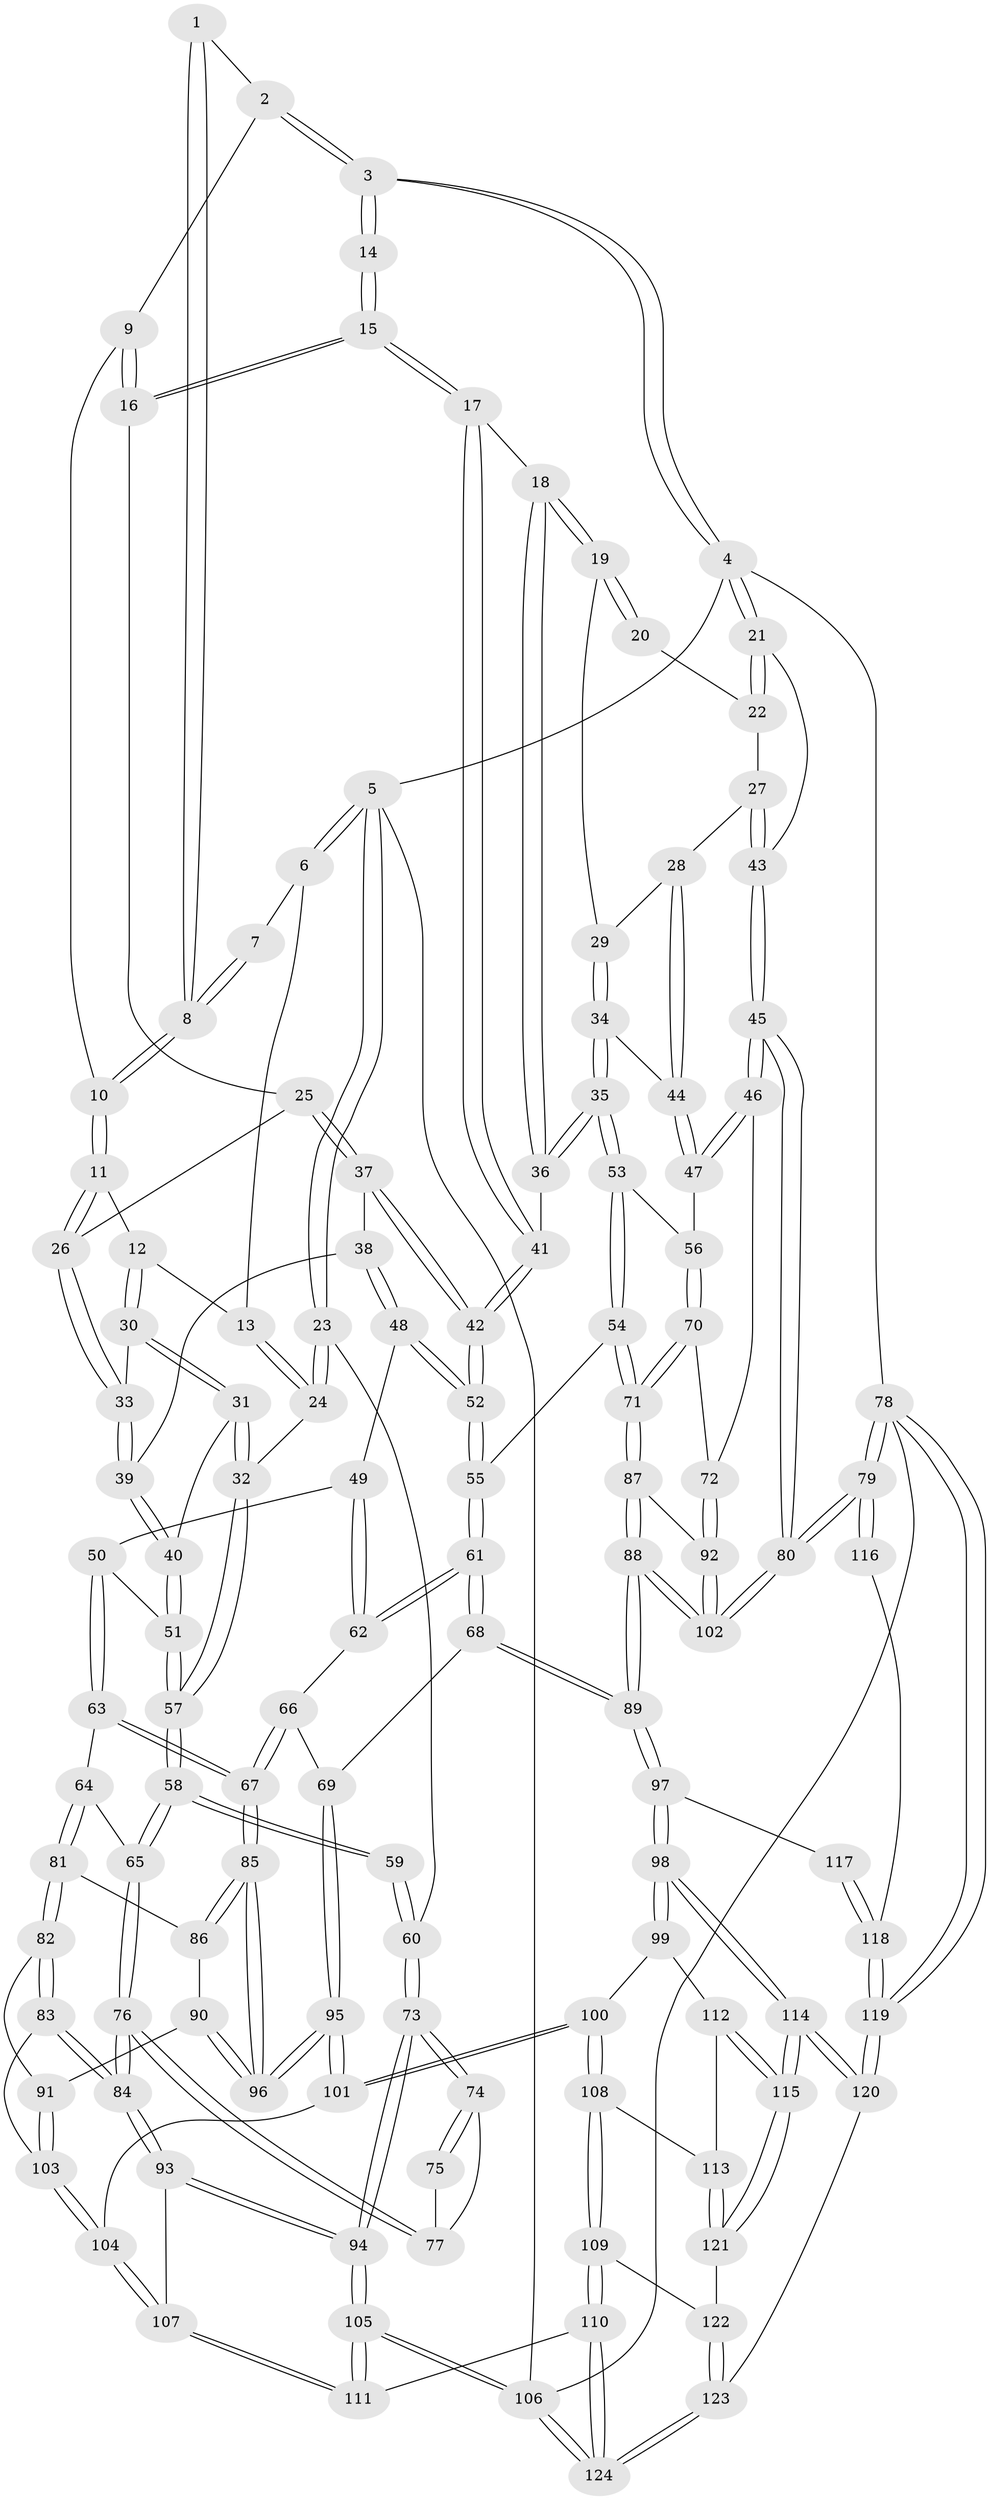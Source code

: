 // Generated by graph-tools (version 1.1) at 2025/27/03/09/25 03:27:14]
// undirected, 124 vertices, 307 edges
graph export_dot {
graph [start="1"]
  node [color=gray90,style=filled];
  1 [pos="+0.5145919821126932+0"];
  2 [pos="+0.654141900379213+0"];
  3 [pos="+1+0"];
  4 [pos="+1+0"];
  5 [pos="+0+0"];
  6 [pos="+0.19122639385513993+0"];
  7 [pos="+0.2310644963074532+0"];
  8 [pos="+0.4281398230441534+0.06697101743894322"];
  9 [pos="+0.6519169293006669+0"];
  10 [pos="+0.4424114816357602+0.09643584151765373"];
  11 [pos="+0.4419079427007889+0.09768981580927333"];
  12 [pos="+0.21857998050708638+0.07248396852956793"];
  13 [pos="+0.19097762342415234+0"];
  14 [pos="+0.9177802550036102+0.022782831164807976"];
  15 [pos="+0.7061348887538074+0.11062352153635067"];
  16 [pos="+0.7037539228915628+0.1080997812479961"];
  17 [pos="+0.7092094459176678+0.11543417804870024"];
  18 [pos="+0.7239488294360812+0.12914483585640688"];
  19 [pos="+0.8352262843695565+0.16387591854806854"];
  20 [pos="+0.9147797167622992+0.10719213360422247"];
  21 [pos="+1+0.01827412566973841"];
  22 [pos="+0.9900212700828771+0.12875576106697342"];
  23 [pos="+0+0.21796559109390157"];
  24 [pos="+0+0.2185598806104264"];
  25 [pos="+0.5423041996629114+0.19344882245633038"];
  26 [pos="+0.44834364530488124+0.15754801832633147"];
  27 [pos="+0.9220577092818708+0.22271453664284555"];
  28 [pos="+0.910087553025321+0.22840663374433648"];
  29 [pos="+0.863238607257828+0.19354784606242348"];
  30 [pos="+0.22180532787346116+0.1380524565788816"];
  31 [pos="+0.2113286012825254+0.172416474791131"];
  32 [pos="+0.10106742749183549+0.2828011787536397"];
  33 [pos="+0.4123600337538513+0.19422832351416588"];
  34 [pos="+0.8125208146538415+0.31146627577193425"];
  35 [pos="+0.7650284668031466+0.3297930647062708"];
  36 [pos="+0.7494123178923314+0.2700226439991234"];
  37 [pos="+0.5408858458471194+0.22404594007715584"];
  38 [pos="+0.49089610831831754+0.3010610351136347"];
  39 [pos="+0.4050391530101874+0.23627521160076304"];
  40 [pos="+0.33658522738924607+0.3177608272543957"];
  41 [pos="+0.6231535168229588+0.30955995831233807"];
  42 [pos="+0.6144744554396808+0.3253116822847296"];
  43 [pos="+1+0.23221815227432355"];
  44 [pos="+0.9174621427131022+0.30189247463287977"];
  45 [pos="+1+0.42170117442788224"];
  46 [pos="+1+0.4166762518358685"];
  47 [pos="+0.9585852165529355+0.3643427120176454"];
  48 [pos="+0.49686130664093375+0.35227650078907274"];
  49 [pos="+0.44216549559562374+0.38255084011568213"];
  50 [pos="+0.3530479557887921+0.3740889072013235"];
  51 [pos="+0.3360933853849769+0.3481359377374209"];
  52 [pos="+0.611877318330227+0.3873314295475043"];
  53 [pos="+0.7510969018029422+0.37787263448681313"];
  54 [pos="+0.6514916646919706+0.42645722414718973"];
  55 [pos="+0.6417630586197268+0.42690886395198224"];
  56 [pos="+0.8472544810464003+0.4321884701256654"];
  57 [pos="+0.13715962650164343+0.37489954956799404"];
  58 [pos="+0.13341048604634942+0.4066806791320829"];
  59 [pos="+0.07236503015621032+0.4403137714822583"];
  60 [pos="+0+0.4367446062481373"];
  61 [pos="+0.6143223641357628+0.47027192581561705"];
  62 [pos="+0.4675362142844807+0.4645939545581135"];
  63 [pos="+0.33912786582877946+0.43203168487996685"];
  64 [pos="+0.19491197941408242+0.4788671876862977"];
  65 [pos="+0.15566667837799622+0.4457145863883844"];
  66 [pos="+0.4641538482705779+0.4713313984507668"];
  67 [pos="+0.3669874746684026+0.5509796385214804"];
  68 [pos="+0.5989355261431817+0.526520044244216"];
  69 [pos="+0.5146107005291498+0.5639005475148398"];
  70 [pos="+0.8526432856867512+0.4992502061556303"];
  71 [pos="+0.7709762820834287+0.5558093634908642"];
  72 [pos="+0.8813603486828308+0.5213301039673826"];
  73 [pos="+0+0.6204618764954037"];
  74 [pos="+0+0.5388025512226872"];
  75 [pos="+0.05851742126603436+0.4733942254992581"];
  76 [pos="+0.08739693856476456+0.5909390587024739"];
  77 [pos="+0.053654372913974784+0.5256911857188665"];
  78 [pos="+1+1"];
  79 [pos="+1+0.978374792951557"];
  80 [pos="+1+0.7524060345866204"];
  81 [pos="+0.19694696735704317+0.4835063062728233"];
  82 [pos="+0.16569258043889679+0.5902958662732978"];
  83 [pos="+0.1239713533070678+0.611098476047472"];
  84 [pos="+0.0859674730898639+0.6261578033516597"];
  85 [pos="+0.3657356707578086+0.5595572688021666"];
  86 [pos="+0.20181173764505697+0.48839775861318513"];
  87 [pos="+0.7522774779189011+0.6618544630369032"];
  88 [pos="+0.704797102444352+0.736259478425105"];
  89 [pos="+0.694855865264058+0.743614967401314"];
  90 [pos="+0.24871551471888662+0.5974783368909377"];
  91 [pos="+0.23596472234621635+0.6090158176524187"];
  92 [pos="+0.9173830644794587+0.6014028079403547"];
  93 [pos="+0.036746026480662+0.7034860777457048"];
  94 [pos="+0+0.737412580392905"];
  95 [pos="+0.4163022205622051+0.6495913731960443"];
  96 [pos="+0.3676381937934156+0.5756453296284206"];
  97 [pos="+0.692768046105842+0.7473367667318116"];
  98 [pos="+0.6194155031915545+0.7914685774124794"];
  99 [pos="+0.5193794756866408+0.762006060188206"];
  100 [pos="+0.44260854466143973+0.7253902571989277"];
  101 [pos="+0.41887757044926704+0.6744300421042841"];
  102 [pos="+1+0.7268263447705461"];
  103 [pos="+0.22857868811953658+0.6530436359484425"];
  104 [pos="+0.226326778376178+0.6998177361223623"];
  105 [pos="+0+1"];
  106 [pos="+0+1"];
  107 [pos="+0.16126206086693762+0.7688291576642984"];
  108 [pos="+0.32339533064422493+0.8441383812613483"];
  109 [pos="+0.29297544466309955+0.8575689505016715"];
  110 [pos="+0.23063458297140133+0.869237001716818"];
  111 [pos="+0.19346868303297396+0.8281670746419757"];
  112 [pos="+0.4420049765172001+0.9026522583450267"];
  113 [pos="+0.37610710331908365+0.8884930196518984"];
  114 [pos="+0.5796593408083428+1"];
  115 [pos="+0.47608404069193394+1"];
  116 [pos="+0.8504911198215528+0.8620107169418744"];
  117 [pos="+0.7282778247287113+0.7829216019594503"];
  118 [pos="+0.7955128447732882+0.9917085236097709"];
  119 [pos="+0.7975392972624255+1"];
  120 [pos="+0.5797800258987709+1"];
  121 [pos="+0.4182733238286623+0.9664064557240951"];
  122 [pos="+0.3520244562998064+0.9521848439983182"];
  123 [pos="+0.3251000727829573+1"];
  124 [pos="+0.12841897591163476+1"];
  1 -- 2;
  1 -- 8;
  1 -- 8;
  2 -- 3;
  2 -- 3;
  2 -- 9;
  3 -- 4;
  3 -- 4;
  3 -- 14;
  3 -- 14;
  4 -- 5;
  4 -- 21;
  4 -- 21;
  4 -- 78;
  5 -- 6;
  5 -- 6;
  5 -- 23;
  5 -- 23;
  5 -- 106;
  6 -- 7;
  6 -- 13;
  7 -- 8;
  7 -- 8;
  8 -- 10;
  8 -- 10;
  9 -- 10;
  9 -- 16;
  9 -- 16;
  10 -- 11;
  10 -- 11;
  11 -- 12;
  11 -- 26;
  11 -- 26;
  12 -- 13;
  12 -- 30;
  12 -- 30;
  13 -- 24;
  13 -- 24;
  14 -- 15;
  14 -- 15;
  15 -- 16;
  15 -- 16;
  15 -- 17;
  15 -- 17;
  16 -- 25;
  17 -- 18;
  17 -- 41;
  17 -- 41;
  18 -- 19;
  18 -- 19;
  18 -- 36;
  18 -- 36;
  19 -- 20;
  19 -- 20;
  19 -- 29;
  20 -- 22;
  21 -- 22;
  21 -- 22;
  21 -- 43;
  22 -- 27;
  23 -- 24;
  23 -- 24;
  23 -- 60;
  24 -- 32;
  25 -- 26;
  25 -- 37;
  25 -- 37;
  26 -- 33;
  26 -- 33;
  27 -- 28;
  27 -- 43;
  27 -- 43;
  28 -- 29;
  28 -- 44;
  28 -- 44;
  29 -- 34;
  29 -- 34;
  30 -- 31;
  30 -- 31;
  30 -- 33;
  31 -- 32;
  31 -- 32;
  31 -- 40;
  32 -- 57;
  32 -- 57;
  33 -- 39;
  33 -- 39;
  34 -- 35;
  34 -- 35;
  34 -- 44;
  35 -- 36;
  35 -- 36;
  35 -- 53;
  35 -- 53;
  36 -- 41;
  37 -- 38;
  37 -- 42;
  37 -- 42;
  38 -- 39;
  38 -- 48;
  38 -- 48;
  39 -- 40;
  39 -- 40;
  40 -- 51;
  40 -- 51;
  41 -- 42;
  41 -- 42;
  42 -- 52;
  42 -- 52;
  43 -- 45;
  43 -- 45;
  44 -- 47;
  44 -- 47;
  45 -- 46;
  45 -- 46;
  45 -- 80;
  45 -- 80;
  46 -- 47;
  46 -- 47;
  46 -- 72;
  47 -- 56;
  48 -- 49;
  48 -- 52;
  48 -- 52;
  49 -- 50;
  49 -- 62;
  49 -- 62;
  50 -- 51;
  50 -- 63;
  50 -- 63;
  51 -- 57;
  51 -- 57;
  52 -- 55;
  52 -- 55;
  53 -- 54;
  53 -- 54;
  53 -- 56;
  54 -- 55;
  54 -- 71;
  54 -- 71;
  55 -- 61;
  55 -- 61;
  56 -- 70;
  56 -- 70;
  57 -- 58;
  57 -- 58;
  58 -- 59;
  58 -- 59;
  58 -- 65;
  58 -- 65;
  59 -- 60;
  59 -- 60;
  60 -- 73;
  60 -- 73;
  61 -- 62;
  61 -- 62;
  61 -- 68;
  61 -- 68;
  62 -- 66;
  63 -- 64;
  63 -- 67;
  63 -- 67;
  64 -- 65;
  64 -- 81;
  64 -- 81;
  65 -- 76;
  65 -- 76;
  66 -- 67;
  66 -- 67;
  66 -- 69;
  67 -- 85;
  67 -- 85;
  68 -- 69;
  68 -- 89;
  68 -- 89;
  69 -- 95;
  69 -- 95;
  70 -- 71;
  70 -- 71;
  70 -- 72;
  71 -- 87;
  71 -- 87;
  72 -- 92;
  72 -- 92;
  73 -- 74;
  73 -- 74;
  73 -- 94;
  73 -- 94;
  74 -- 75;
  74 -- 75;
  74 -- 77;
  75 -- 77;
  76 -- 77;
  76 -- 77;
  76 -- 84;
  76 -- 84;
  78 -- 79;
  78 -- 79;
  78 -- 119;
  78 -- 119;
  78 -- 106;
  79 -- 80;
  79 -- 80;
  79 -- 116;
  79 -- 116;
  80 -- 102;
  80 -- 102;
  81 -- 82;
  81 -- 82;
  81 -- 86;
  82 -- 83;
  82 -- 83;
  82 -- 91;
  83 -- 84;
  83 -- 84;
  83 -- 103;
  84 -- 93;
  84 -- 93;
  85 -- 86;
  85 -- 86;
  85 -- 96;
  85 -- 96;
  86 -- 90;
  87 -- 88;
  87 -- 88;
  87 -- 92;
  88 -- 89;
  88 -- 89;
  88 -- 102;
  88 -- 102;
  89 -- 97;
  89 -- 97;
  90 -- 91;
  90 -- 96;
  90 -- 96;
  91 -- 103;
  91 -- 103;
  92 -- 102;
  92 -- 102;
  93 -- 94;
  93 -- 94;
  93 -- 107;
  94 -- 105;
  94 -- 105;
  95 -- 96;
  95 -- 96;
  95 -- 101;
  95 -- 101;
  97 -- 98;
  97 -- 98;
  97 -- 117;
  98 -- 99;
  98 -- 99;
  98 -- 114;
  98 -- 114;
  99 -- 100;
  99 -- 112;
  100 -- 101;
  100 -- 101;
  100 -- 108;
  100 -- 108;
  101 -- 104;
  103 -- 104;
  103 -- 104;
  104 -- 107;
  104 -- 107;
  105 -- 106;
  105 -- 106;
  105 -- 111;
  105 -- 111;
  106 -- 124;
  106 -- 124;
  107 -- 111;
  107 -- 111;
  108 -- 109;
  108 -- 109;
  108 -- 113;
  109 -- 110;
  109 -- 110;
  109 -- 122;
  110 -- 111;
  110 -- 124;
  110 -- 124;
  112 -- 113;
  112 -- 115;
  112 -- 115;
  113 -- 121;
  113 -- 121;
  114 -- 115;
  114 -- 115;
  114 -- 120;
  114 -- 120;
  115 -- 121;
  115 -- 121;
  116 -- 118;
  117 -- 118;
  117 -- 118;
  118 -- 119;
  118 -- 119;
  119 -- 120;
  119 -- 120;
  120 -- 123;
  121 -- 122;
  122 -- 123;
  122 -- 123;
  123 -- 124;
  123 -- 124;
}
